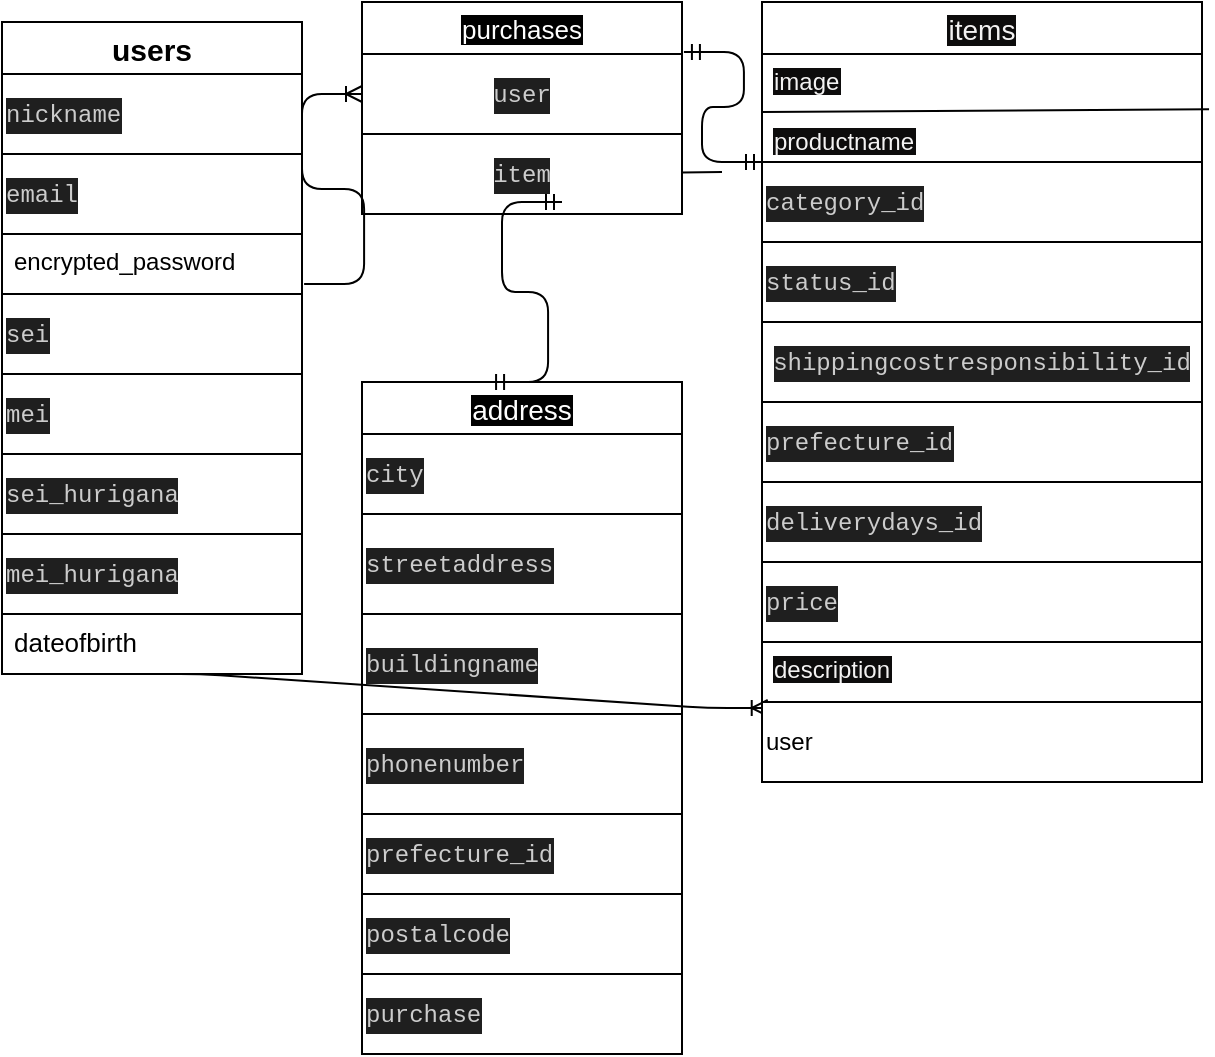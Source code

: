 <mxfile>
    <diagram id="EfDrzy22AmJzcq870eCy" name="ページ1">
        <mxGraphModel dx="556" dy="568" grid="1" gridSize="10" guides="1" tooltips="1" connect="1" arrows="0" fold="1" page="1" pageScale="1" pageWidth="827" pageHeight="1169" math="0" shadow="0">
            <root>
                <mxCell id="0"/>
                <mxCell id="1" parent="0"/>
                <mxCell id="10" style="edgeStyle=none;html=1;exitX=0.5;exitY=0;exitDx=0;exitDy=0;entryX=0.5;entryY=0;entryDx=0;entryDy=0;" parent="1" source="2" target="2" edge="1">
                    <mxGeometry relative="1" as="geometry">
                        <mxPoint x="160" y="160" as="targetPoint"/>
                    </mxGeometry>
                </mxCell>
                <mxCell id="2" value="users" style="swimlane;fontStyle=1;childLayout=stackLayout;horizontal=1;startSize=26;horizontalStack=0;resizeParent=1;resizeParentMax=0;resizeLast=0;collapsible=1;marginBottom=0;align=center;fontSize=15;" parent="1" vertex="1">
                    <mxGeometry y="10" width="150" height="326" as="geometry"/>
                </mxCell>
                <mxCell id="8" value="&lt;div style=&quot;color: rgb(204, 204, 204); background-color: rgb(31, 31, 31); font-family: Menlo, Monaco, &amp;quot;Courier New&amp;quot;, monospace; line-height: 18px;&quot;&gt;nickname&lt;/div&gt;" style="whiteSpace=wrap;html=1;align=left;" parent="2" vertex="1">
                    <mxGeometry y="26" width="150" height="40" as="geometry"/>
                </mxCell>
                <mxCell id="9" value="&lt;div style=&quot;color: rgb(204, 204, 204); background-color: rgb(31, 31, 31); font-family: Menlo, Monaco, &amp;quot;Courier New&amp;quot;, monospace; line-height: 18px;&quot;&gt;email&lt;/div&gt;" style="whiteSpace=wrap;html=1;align=left;" parent="2" vertex="1">
                    <mxGeometry y="66" width="150" height="40" as="geometry"/>
                </mxCell>
                <mxCell id="6" value="encrypted_password" style="text;strokeColor=none;fillColor=none;spacingLeft=4;spacingRight=4;overflow=hidden;rotatable=0;points=[[0,0.5],[1,0.5]];portConstraint=eastwest;fontSize=12;verticalAlign=top;" parent="2" vertex="1">
                    <mxGeometry y="106" width="150" height="30" as="geometry"/>
                </mxCell>
                <mxCell id="80" value="&lt;div style=&quot;color: rgb(204, 204, 204); background-color: rgb(31, 31, 31); font-family: Menlo, Monaco, &amp;quot;Courier New&amp;quot;, monospace; line-height: 18px;&quot;&gt;sei&lt;/div&gt;" style="whiteSpace=wrap;html=1;align=left;" vertex="1" parent="2">
                    <mxGeometry y="136" width="150" height="40" as="geometry"/>
                </mxCell>
                <mxCell id="81" value="&lt;div style=&quot;color: rgb(204, 204, 204); background-color: rgb(31, 31, 31); font-family: Menlo, Monaco, &amp;quot;Courier New&amp;quot;, monospace; line-height: 18px;&quot;&gt;mei&lt;/div&gt;" style="whiteSpace=wrap;html=1;align=left;" vertex="1" parent="2">
                    <mxGeometry y="176" width="150" height="40" as="geometry"/>
                </mxCell>
                <mxCell id="82" value="&lt;div style=&quot;color: rgb(204, 204, 204); background-color: rgb(31, 31, 31); font-family: Menlo, Monaco, &amp;quot;Courier New&amp;quot;, monospace; line-height: 18px;&quot;&gt;sei_hurigana&lt;/div&gt;" style="whiteSpace=wrap;html=1;align=left;" vertex="1" parent="2">
                    <mxGeometry y="216" width="150" height="40" as="geometry"/>
                </mxCell>
                <mxCell id="83" value="&lt;div style=&quot;color: rgb(204, 204, 204); background-color: rgb(31, 31, 31); font-family: Menlo, Monaco, &amp;quot;Courier New&amp;quot;, monospace; line-height: 18px;&quot;&gt;mei_hurigana&lt;/div&gt;" style="whiteSpace=wrap;html=1;align=left;" vertex="1" parent="2">
                    <mxGeometry y="256" width="150" height="40" as="geometry"/>
                </mxCell>
                <mxCell id="4" value="dateofbirth " style="text;strokeColor=none;fillColor=none;spacingLeft=4;spacingRight=4;overflow=hidden;rotatable=0;points=[[0,0.5],[1,0.5]];portConstraint=eastwest;fontSize=13;" parent="2" vertex="1">
                    <mxGeometry y="296" width="150" height="30" as="geometry"/>
                </mxCell>
                <mxCell id="11" value="items" style="swimlane;fontStyle=0;childLayout=stackLayout;horizontal=1;startSize=26;horizontalStack=0;resizeParent=1;resizeParentMax=0;resizeLast=0;collapsible=1;marginBottom=0;align=center;fontSize=14;labelBackgroundColor=#0d0c0c;fontColor=#f3f2f2;" parent="1" vertex="1">
                    <mxGeometry x="380" width="220" height="350" as="geometry"/>
                </mxCell>
                <mxCell id="12" value="image" style="text;strokeColor=none;fillColor=none;spacingLeft=4;spacingRight=4;overflow=hidden;rotatable=0;points=[[0,0.5],[1,0.5]];portConstraint=eastwest;fontSize=12;labelBackgroundColor=#0d0c0c;fontColor=#f3f2f2;" parent="11" vertex="1">
                    <mxGeometry y="26" width="220" height="30" as="geometry"/>
                </mxCell>
                <mxCell id="24" value="" style="endArrow=none;html=1;rounded=0;fontSize=13;fontColor=#FFFFFF;" parent="11" edge="1" target="12">
                    <mxGeometry relative="1" as="geometry">
                        <mxPoint y="50" as="sourcePoint"/>
                        <mxPoint x="160" y="50" as="targetPoint"/>
                    </mxGeometry>
                </mxCell>
                <mxCell id="87" value="" style="endArrow=none;html=1;rounded=0;fontSize=12;entryX=1.016;entryY=-0.1;entryDx=0;entryDy=0;entryPerimeter=0;" edge="1" parent="11" target="13">
                    <mxGeometry relative="1" as="geometry">
                        <mxPoint y="55" as="sourcePoint"/>
                        <mxPoint x="160" y="55" as="targetPoint"/>
                    </mxGeometry>
                </mxCell>
                <mxCell id="13" value="productname" style="text;strokeColor=none;fillColor=none;spacingLeft=4;spacingRight=4;overflow=hidden;rotatable=0;points=[[0,0.5],[1,0.5]];portConstraint=eastwest;fontSize=12;labelBackgroundColor=#0d0c0c;fontColor=#f3f2f2;" parent="11" vertex="1">
                    <mxGeometry y="56" width="220" height="24" as="geometry"/>
                </mxCell>
                <mxCell id="26" value="" style="endArrow=none;html=1;rounded=0;fontSize=13;fontColor=#FFFFFF;" parent="11" edge="1">
                    <mxGeometry relative="1" as="geometry">
                        <mxPoint y="85" as="sourcePoint"/>
                        <mxPoint x="160" y="85" as="targetPoint"/>
                    </mxGeometry>
                </mxCell>
                <mxCell id="15" value="&lt;div style=&quot;color: rgb(204, 204, 204); background-color: rgb(31, 31, 31); font-family: Menlo, Monaco, &amp;quot;Courier New&amp;quot;, monospace; line-height: 18px;&quot;&gt;category_id&lt;/div&gt;" style="whiteSpace=wrap;html=1;align=left;labelBackgroundColor=#0d0c0c;fontSize=12;fontColor=#f3f2f2;" parent="11" vertex="1">
                    <mxGeometry y="80" width="220" height="40" as="geometry"/>
                </mxCell>
                <mxCell id="23" value="&lt;div style=&quot;color: rgb(204, 204, 204); background-color: rgb(31, 31, 31); font-family: Menlo, Monaco, &amp;quot;Courier New&amp;quot;, monospace; line-height: 18px;&quot;&gt;status_id&lt;/div&gt;" style="whiteSpace=wrap;html=1;align=left;labelBackgroundColor=#0d0c0c;fontSize=12;fontColor=#f3f2f2;" parent="11" vertex="1">
                    <mxGeometry y="120" width="220" height="40" as="geometry"/>
                </mxCell>
                <mxCell id="22" value="&lt;div style=&quot;color: rgb(204, 204, 204); background-color: rgb(31, 31, 31); font-family: Menlo, Monaco, &amp;quot;Courier New&amp;quot;, monospace; line-height: 18px;&quot;&gt;shippingcostresponsibility_id&lt;/div&gt;" style="whiteSpace=wrap;html=1;align=center;labelBackgroundColor=#000000;fontSize=12;fontColor=#FFFFFF;" parent="11" vertex="1">
                    <mxGeometry y="160" width="220" height="40" as="geometry"/>
                </mxCell>
                <mxCell id="21" value="&lt;div style=&quot;color: rgb(204, 204, 204); background-color: rgb(31, 31, 31); font-family: Menlo, Monaco, &amp;quot;Courier New&amp;quot;, monospace; line-height: 18px;&quot;&gt;prefecture_id&lt;/div&gt;" style="whiteSpace=wrap;html=1;align=left;labelBackgroundColor=#0d0c0c;fontSize=12;fontColor=#f6f4f4;" parent="11" vertex="1">
                    <mxGeometry y="200" width="220" height="40" as="geometry"/>
                </mxCell>
                <mxCell id="20" value="&lt;div style=&quot;color: rgb(204, 204, 204); background-color: rgb(31, 31, 31); font-family: Menlo, Monaco, &amp;quot;Courier New&amp;quot;, monospace; line-height: 18px;&quot;&gt;deliverydays_id&lt;/div&gt;" style="whiteSpace=wrap;html=1;align=left;labelBackgroundColor=#0D0C0C;fontSize=12;fontColor=#F3F2F2;" parent="11" vertex="1">
                    <mxGeometry y="240" width="220" height="40" as="geometry"/>
                </mxCell>
                <mxCell id="19" value="&lt;div style=&quot;color: rgb(204, 204, 204); background-color: rgb(31, 31, 31); font-family: Menlo, Monaco, &amp;quot;Courier New&amp;quot;, monospace; font-size: 12px; line-height: 18px;&quot;&gt;price&lt;/div&gt;" style="whiteSpace=wrap;html=1;align=left;labelBackgroundColor=#0d0c0c;fontSize=13;fontColor=#f3f2f2;" parent="11" vertex="1">
                    <mxGeometry y="280" width="220" height="40" as="geometry"/>
                </mxCell>
                <mxCell id="14" value="description" style="text;strokeColor=none;fillColor=none;spacingLeft=4;spacingRight=4;overflow=hidden;rotatable=0;points=[[0,0.5],[1,0.5]];portConstraint=eastwest;fontSize=12;labelBackgroundColor=#0d0c0c;fontColor=#f3f2f2;" parent="11" vertex="1">
                    <mxGeometry y="320" width="220" height="30" as="geometry"/>
                </mxCell>
                <mxCell id="27" value="purchases" style="swimlane;fontStyle=0;childLayout=stackLayout;horizontal=1;startSize=26;horizontalStack=0;resizeParent=1;resizeParentMax=0;resizeLast=0;collapsible=1;marginBottom=0;align=center;fontSize=13;labelBackgroundColor=#000000;fontColor=#FFFFFF;" parent="1" vertex="1">
                    <mxGeometry x="180" width="160" height="106" as="geometry">
                        <mxRectangle x="260" width="100" height="30" as="alternateBounds"/>
                    </mxGeometry>
                </mxCell>
                <mxCell id="31" value="" style="endArrow=none;html=1;rounded=0;fontSize=13;fontColor=#FFFFFF;startArrow=none;" parent="27" edge="1">
                    <mxGeometry relative="1" as="geometry">
                        <mxPoint x="159.286" y="56" as="sourcePoint"/>
                        <mxPoint x="154" y="55" as="targetPoint"/>
                    </mxGeometry>
                </mxCell>
                <mxCell id="35" value="" style="endArrow=none;html=1;rounded=0;fontSize=13;fontColor=#FFFFFF;" parent="27" edge="1">
                    <mxGeometry relative="1" as="geometry">
                        <mxPoint y="55" as="sourcePoint"/>
                        <mxPoint x="160" y="55" as="targetPoint"/>
                    </mxGeometry>
                </mxCell>
                <mxCell id="39" value="" style="endArrow=none;html=1;rounded=0;fontSize=13;fontColor=#FFFFFF;startArrow=none;" parent="27" source="72" edge="1">
                    <mxGeometry relative="1" as="geometry">
                        <mxPoint y="85" as="sourcePoint"/>
                        <mxPoint x="160" y="85" as="targetPoint"/>
                    </mxGeometry>
                </mxCell>
                <mxCell id="71" value="&lt;div style=&quot;color: rgb(204, 204, 204); background-color: rgb(31, 31, 31); font-family: Menlo, Monaco, &amp;quot;Courier New&amp;quot;, monospace; font-size: 12px; line-height: 18px;&quot;&gt;user&lt;/div&gt;" style="whiteSpace=wrap;html=1;align=center;labelBackgroundColor=#000000;fontSize=14;fontColor=#FFFFFF;" parent="27" vertex="1">
                    <mxGeometry y="26" width="160" height="40" as="geometry"/>
                </mxCell>
                <mxCell id="73" value="" style="endArrow=none;html=1;rounded=0;fontSize=13;fontColor=#FFFFFF;" parent="27" target="72" edge="1">
                    <mxGeometry relative="1" as="geometry">
                        <mxPoint x="180" y="85" as="sourcePoint"/>
                        <mxPoint x="340" y="85" as="targetPoint"/>
                    </mxGeometry>
                </mxCell>
                <mxCell id="72" value="&lt;div style=&quot;color: rgb(204, 204, 204); background-color: rgb(31, 31, 31); font-family: Menlo, Monaco, &amp;quot;Courier New&amp;quot;, monospace; font-size: 12px; line-height: 18px;&quot;&gt;item &lt;/div&gt;" style="whiteSpace=wrap;html=1;align=center;labelBackgroundColor=#000000;fontSize=14;fontColor=#FFFFFF;" parent="27" vertex="1">
                    <mxGeometry y="66" width="160" height="40" as="geometry"/>
                </mxCell>
                <mxCell id="62" value="address" style="swimlane;fontStyle=0;childLayout=stackLayout;horizontal=1;startSize=26;horizontalStack=0;resizeParent=1;resizeParentMax=0;resizeLast=0;collapsible=1;marginBottom=0;align=center;fontSize=14;labelBackgroundColor=#000000;fontColor=#FFFFFF;" parent="1" vertex="1">
                    <mxGeometry x="180" y="190" width="160" height="296" as="geometry"/>
                </mxCell>
                <mxCell id="42" value="&lt;div style=&quot;color: rgb(204, 204, 204); background-color: rgb(31, 31, 31); font-family: Menlo, Monaco, &amp;quot;Courier New&amp;quot;, monospace; font-size: 12px; line-height: 18px;&quot;&gt;city&lt;/div&gt;" style="whiteSpace=wrap;html=1;align=left;labelBackgroundColor=#000000;fontSize=13;fontColor=#FFFFFF;" parent="62" vertex="1">
                    <mxGeometry y="26" width="160" height="40" as="geometry"/>
                </mxCell>
                <mxCell id="43" value="&lt;div style=&quot;color: rgb(204, 204, 204); background-color: rgb(31, 31, 31); font-family: Menlo, Monaco, &amp;quot;Courier New&amp;quot;, monospace; font-size: 12px; line-height: 18px;&quot;&gt;streetaddress &lt;/div&gt;" style="whiteSpace=wrap;html=1;align=left;labelBackgroundColor=#000000;fontSize=13;fontColor=#FFFFFF;" parent="62" vertex="1">
                    <mxGeometry y="66" width="160" height="50" as="geometry"/>
                </mxCell>
                <mxCell id="44" value="&lt;div style=&quot;color: rgb(204, 204, 204); background-color: rgb(31, 31, 31); font-family: Menlo, Monaco, &amp;quot;Courier New&amp;quot;, monospace; font-size: 12px; line-height: 18px;&quot;&gt;buildingname&lt;/div&gt;" style="whiteSpace=wrap;html=1;align=left;labelBackgroundColor=#000000;fontSize=13;fontColor=#FFFFFF;" parent="62" vertex="1">
                    <mxGeometry y="116" width="160" height="50" as="geometry"/>
                </mxCell>
                <mxCell id="45" value="&lt;div style=&quot;color: rgb(204, 204, 204); background-color: rgb(31, 31, 31); font-family: Menlo, Monaco, &amp;quot;Courier New&amp;quot;, monospace; font-size: 12px; line-height: 18px;&quot;&gt;phonenumber&lt;/div&gt;" style="whiteSpace=wrap;html=1;align=left;labelBackgroundColor=#000000;fontSize=13;fontColor=#FFFFFF;" parent="62" vertex="1">
                    <mxGeometry y="166" width="160" height="50" as="geometry"/>
                </mxCell>
                <mxCell id="41" value="&lt;div style=&quot;color: rgb(204, 204, 204); background-color: rgb(31, 31, 31); font-family: Menlo, Monaco, &amp;quot;Courier New&amp;quot;, monospace; font-size: 12px; line-height: 18px;&quot;&gt;prefecture_id&lt;/div&gt;" style="whiteSpace=wrap;html=1;align=left;labelBackgroundColor=#000000;fontSize=13;fontColor=#FFFFFF;" parent="62" vertex="1">
                    <mxGeometry y="216" width="160" height="40" as="geometry"/>
                </mxCell>
                <mxCell id="40" value="&lt;div style=&quot;color: rgb(204, 204, 204); background-color: rgb(31, 31, 31); font-family: Menlo, Monaco, &amp;quot;Courier New&amp;quot;, monospace; font-size: 12px; line-height: 18px;&quot;&gt;postalcode &lt;/div&gt;" style="whiteSpace=wrap;html=1;align=left;labelBackgroundColor=#000000;fontSize=13;fontColor=#FFFFFF;" parent="62" vertex="1">
                    <mxGeometry y="256" width="160" height="40" as="geometry"/>
                </mxCell>
                <mxCell id="67" value="" style="edgeStyle=entityRelationEdgeStyle;fontSize=12;html=1;endArrow=ERmandOne;startArrow=ERmandOne;fontColor=#FFFFFF;entryX=0;entryY=0;entryDx=0;entryDy=0;exitX=1.006;exitY=-0.033;exitDx=0;exitDy=0;exitPerimeter=0;" parent="1" target="15" edge="1">
                    <mxGeometry width="100" height="100" relative="1" as="geometry">
                        <mxPoint x="340.96" y="25.01" as="sourcePoint"/>
                        <mxPoint x="330" y="240" as="targetPoint"/>
                    </mxGeometry>
                </mxCell>
                <mxCell id="75" value="" style="edgeStyle=entityRelationEdgeStyle;fontSize=12;html=1;endArrow=ERoneToMany;fontColor=#FFFFFF;exitX=0.46;exitY=1;exitDx=0;exitDy=0;entryX=0.013;entryY=1.1;entryDx=0;entryDy=0;entryPerimeter=0;exitPerimeter=0;" parent="1" target="14" edge="1" source="4">
                    <mxGeometry width="100" height="100" relative="1" as="geometry">
                        <mxPoint x="75" y="256" as="sourcePoint"/>
                        <mxPoint x="330" y="240" as="targetPoint"/>
                    </mxGeometry>
                </mxCell>
                <mxCell id="76" value="" style="edgeStyle=entityRelationEdgeStyle;fontSize=12;html=1;endArrow=ERoneToMany;fontColor=#FFFFFF;exitX=1.007;exitY=0.833;exitDx=0;exitDy=0;exitPerimeter=0;" parent="1" source="6" target="71" edge="1">
                    <mxGeometry width="100" height="100" relative="1" as="geometry">
                        <mxPoint x="90" y="146" as="sourcePoint"/>
                        <mxPoint x="180" y="46" as="targetPoint"/>
                    </mxGeometry>
                </mxCell>
                <mxCell id="84" value="" style="edgeStyle=entityRelationEdgeStyle;fontSize=12;html=1;endArrow=ERmandOne;startArrow=ERmandOne;exitX=0.394;exitY=0;exitDx=0;exitDy=0;exitPerimeter=0;" edge="1" parent="1" source="62">
                    <mxGeometry width="100" height="100" relative="1" as="geometry">
                        <mxPoint x="180" y="210" as="sourcePoint"/>
                        <mxPoint x="280" y="100" as="targetPoint"/>
                    </mxGeometry>
                </mxCell>
                <mxCell id="85" value="&lt;div style=&quot;color: rgb(204, 204, 204); background-color: rgb(31, 31, 31); font-family: Menlo, Monaco, &amp;quot;Courier New&amp;quot;, monospace; line-height: 18px;&quot;&gt;&lt;div style=&quot;line-height: 18px;&quot;&gt;purchase&lt;/div&gt;&lt;/div&gt;" style="whiteSpace=wrap;html=1;align=left;" vertex="1" parent="1">
                    <mxGeometry x="180" y="486" width="160" height="40" as="geometry"/>
                </mxCell>
                <mxCell id="88" value="user" style="whiteSpace=wrap;html=1;align=left;fontSize=12;" vertex="1" parent="1">
                    <mxGeometry x="380" y="350" width="220" height="40" as="geometry"/>
                </mxCell>
            </root>
        </mxGraphModel>
    </diagram>
</mxfile>